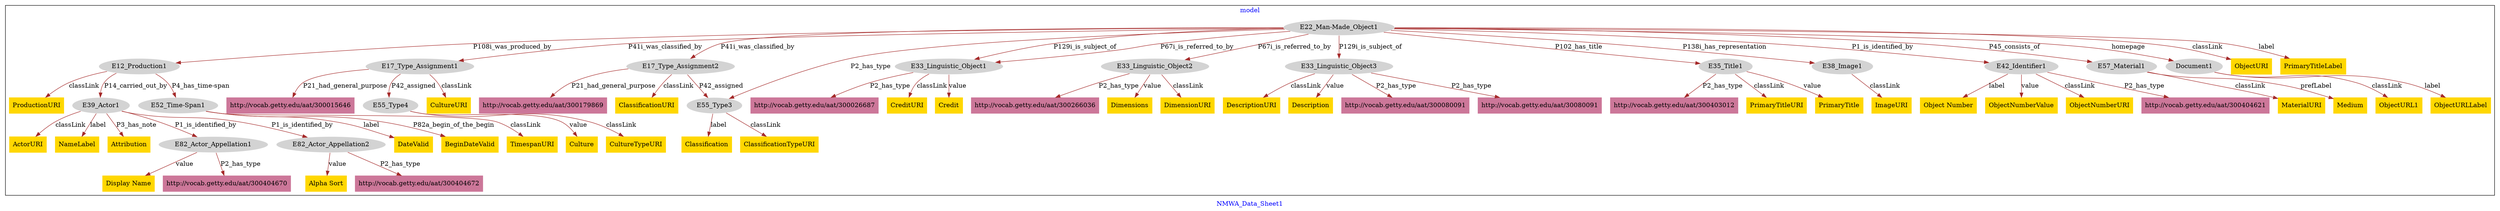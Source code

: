 digraph n0 {
fontcolor="blue"
remincross="true"
label="NMWA_Data_Sheet1"
subgraph cluster {
label="model"
n2[style="filled",color="white",fillcolor="lightgray",label="E12_Production1"];
n3[style="filled",color="white",fillcolor="lightgray",label="E39_Actor1"];
n4[style="filled",color="white",fillcolor="lightgray",label="E52_Time-Span1"];
n5[style="filled",color="white",fillcolor="lightgray",label="E17_Type_Assignment1"];
n6[style="filled",color="white",fillcolor="lightgray",label="E55_Type4"];
n7[style="filled",color="white",fillcolor="lightgray",label="E17_Type_Assignment2"];
n8[style="filled",color="white",fillcolor="lightgray",label="E55_Type3"];
n9[style="filled",color="white",fillcolor="lightgray",label="E22_Man-Made_Object1"];
n10[style="filled",color="white",fillcolor="lightgray",label="E33_Linguistic_Object1"];
n11[style="filled",color="white",fillcolor="lightgray",label="E33_Linguistic_Object2"];
n12[style="filled",color="white",fillcolor="lightgray",label="E33_Linguistic_Object3"];
n13[style="filled",color="white",fillcolor="lightgray",label="E35_Title1"];
n14[style="filled",color="white",fillcolor="lightgray",label="E38_Image1"];
n15[style="filled",color="white",fillcolor="lightgray",label="E42_Identifier1"];
n16[style="filled",color="white",fillcolor="lightgray",label="E57_Material1"];
n17[style="filled",color="white",fillcolor="lightgray",label="Document1"];
n18[style="filled",color="white",fillcolor="lightgray",label="E82_Actor_Appellation1"];
n19[style="filled",color="white",fillcolor="lightgray",label="E82_Actor_Appellation2"];
n20[shape="plaintext",style="filled",fillcolor="gold",label="ActorURI"];
n21[shape="plaintext",style="filled",fillcolor="gold",label="CreditURI"];
n22[shape="plaintext",style="filled",fillcolor="gold",label="Classification"];
n23[shape="plaintext",style="filled",fillcolor="gold",label="Culture"];
n24[shape="plaintext",style="filled",fillcolor="gold",label="Display Name"];
n25[shape="plaintext",style="filled",fillcolor="gold",label="Alpha Sort"];
n26[shape="plaintext",style="filled",fillcolor="gold",label="ImageURI"];
n27[shape="plaintext",style="filled",fillcolor="gold",label="NameLabel"];
n28[shape="plaintext",style="filled",fillcolor="gold",label="ClassificationTypeURI"];
n29[shape="plaintext",style="filled",fillcolor="gold",label="Object Number"];
n30[shape="plaintext",style="filled",fillcolor="gold",label="Credit"];
n31[shape="plaintext",style="filled",fillcolor="gold",label="ClassificationURI"];
n32[shape="plaintext",style="filled",fillcolor="gold",label="DescriptionURI"];
n33[shape="plaintext",style="filled",fillcolor="gold",label="PrimaryTitleURI"];
n34[shape="plaintext",style="filled",fillcolor="gold",label="ObjectURI"];
n35[shape="plaintext",style="filled",fillcolor="gold",label="ObjectNumberValue"];
n36[shape="plaintext",style="filled",fillcolor="gold",label="MaterialURI"];
n37[shape="plaintext",style="filled",fillcolor="gold",label="DateValid"];
n38[shape="plaintext",style="filled",fillcolor="gold",label="BeginDateValid"];
n39[shape="plaintext",style="filled",fillcolor="gold",label="ObjectNumberURI"];
n40[shape="plaintext",style="filled",fillcolor="gold",label="ProductionURI"];
n41[shape="plaintext",style="filled",fillcolor="gold",label="Dimensions"];
n42[shape="plaintext",style="filled",fillcolor="gold",label="Description"];
n43[shape="plaintext",style="filled",fillcolor="gold",label="Medium"];
n44[shape="plaintext",style="filled",fillcolor="gold",label="Attribution"];
n45[shape="plaintext",style="filled",fillcolor="gold",label="CultureURI"];
n46[shape="plaintext",style="filled",fillcolor="gold",label="ObjectURL1"];
n47[shape="plaintext",style="filled",fillcolor="gold",label="CultureTypeURI"];
n48[shape="plaintext",style="filled",fillcolor="gold",label="ObjectURLLabel"];
n49[shape="plaintext",style="filled",fillcolor="gold",label="DimensionURI"];
n50[shape="plaintext",style="filled",fillcolor="gold",label="PrimaryTitle"];
n51[shape="plaintext",style="filled",fillcolor="gold",label="PrimaryTitleLabel"];
n52[shape="plaintext",style="filled",fillcolor="gold",label="TimespanURI"];
n53[shape="plaintext",style="filled",fillcolor="#CC7799",label="http://vocab.getty.edu/aat/300266036"];
n54[shape="plaintext",style="filled",fillcolor="#CC7799",label="http://vocab.getty.edu/aat/300404672"];
n55[shape="plaintext",style="filled",fillcolor="#CC7799",label="http://vocab.getty.edu/aat/300026687"];
n56[shape="plaintext",style="filled",fillcolor="#CC7799",label="http://vocab.getty.edu/aat/300404621"];
n57[shape="plaintext",style="filled",fillcolor="#CC7799",label="http://vocab.getty.edu/aat/300403012"];
n58[shape="plaintext",style="filled",fillcolor="#CC7799",label="http://vocab.getty.edu/aat/300179869"];
n59[shape="plaintext",style="filled",fillcolor="#CC7799",label="http://vocab.getty.edu/aat/300015646"];
n60[shape="plaintext",style="filled",fillcolor="#CC7799",label="http://vocab.getty.edu/aat/300404670"];
n61[shape="plaintext",style="filled",fillcolor="#CC7799",label="http://vocab.getty.edu/aat/300080091"];
n62[shape="plaintext",style="filled",fillcolor="#CC7799",label="http://vocab.getty.edu/aat/30080091"];
}
n2 -> n3[color="brown",fontcolor="black",label="P14_carried_out_by"]
n2 -> n4[color="brown",fontcolor="black",label="P4_has_time-span"]
n5 -> n6[color="brown",fontcolor="black",label="P42_assigned"]
n7 -> n8[color="brown",fontcolor="black",label="P42_assigned"]
n9 -> n2[color="brown",fontcolor="black",label="P108i_was_produced_by"]
n9 -> n5[color="brown",fontcolor="black",label="P41i_was_classified_by"]
n9 -> n7[color="brown",fontcolor="black",label="P41i_was_classified_by"]
n9 -> n10[color="brown",fontcolor="black",label="P129i_is_subject_of"]
n9 -> n11[color="brown",fontcolor="black",label="P67i_is_referred_to_by"]
n9 -> n12[color="brown",fontcolor="black",label="P129i_is_subject_of"]
n9 -> n13[color="brown",fontcolor="black",label="P102_has_title"]
n9 -> n14[color="brown",fontcolor="black",label="P138i_has_representation"]
n9 -> n15[color="brown",fontcolor="black",label="P1_is_identified_by"]
n9 -> n16[color="brown",fontcolor="black",label="P45_consists_of"]
n9 -> n17[color="brown",fontcolor="black",label="homepage"]
n3 -> n18[color="brown",fontcolor="black",label="P1_is_identified_by"]
n3 -> n19[color="brown",fontcolor="black",label="P1_is_identified_by"]
n3 -> n20[color="brown",fontcolor="black",label="classLink"]
n10 -> n21[color="brown",fontcolor="black",label="classLink"]
n8 -> n22[color="brown",fontcolor="black",label="label"]
n6 -> n23[color="brown",fontcolor="black",label="value"]
n18 -> n24[color="brown",fontcolor="black",label="value"]
n19 -> n25[color="brown",fontcolor="black",label="value"]
n14 -> n26[color="brown",fontcolor="black",label="classLink"]
n3 -> n27[color="brown",fontcolor="black",label="label"]
n8 -> n28[color="brown",fontcolor="black",label="classLink"]
n15 -> n29[color="brown",fontcolor="black",label="label"]
n10 -> n30[color="brown",fontcolor="black",label="value"]
n7 -> n31[color="brown",fontcolor="black",label="classLink"]
n12 -> n32[color="brown",fontcolor="black",label="classLink"]
n13 -> n33[color="brown",fontcolor="black",label="classLink"]
n9 -> n34[color="brown",fontcolor="black",label="classLink"]
n15 -> n35[color="brown",fontcolor="black",label="value"]
n16 -> n36[color="brown",fontcolor="black",label="classLink"]
n4 -> n37[color="brown",fontcolor="black",label="label"]
n4 -> n38[color="brown",fontcolor="black",label="P82a_begin_of_the_begin"]
n15 -> n39[color="brown",fontcolor="black",label="classLink"]
n2 -> n40[color="brown",fontcolor="black",label="classLink"]
n11 -> n41[color="brown",fontcolor="black",label="value"]
n12 -> n42[color="brown",fontcolor="black",label="value"]
n16 -> n43[color="brown",fontcolor="black",label="prefLabel"]
n3 -> n44[color="brown",fontcolor="black",label="P3_has_note"]
n5 -> n45[color="brown",fontcolor="black",label="classLink"]
n17 -> n46[color="brown",fontcolor="black",label="classLink"]
n6 -> n47[color="brown",fontcolor="black",label="classLink"]
n17 -> n48[color="brown",fontcolor="black",label="label"]
n11 -> n49[color="brown",fontcolor="black",label="classLink"]
n13 -> n50[color="brown",fontcolor="black",label="value"]
n9 -> n51[color="brown",fontcolor="black",label="label"]
n4 -> n52[color="brown",fontcolor="black",label="classLink"]
n11 -> n53[color="brown",fontcolor="black",label="P2_has_type"]
n19 -> n54[color="brown",fontcolor="black",label="P2_has_type"]
n10 -> n55[color="brown",fontcolor="black",label="P2_has_type"]
n15 -> n56[color="brown",fontcolor="black",label="P2_has_type"]
n9 -> n10[color="brown",fontcolor="black",label="P67i_is_referred_to_by"]
n13 -> n57[color="brown",fontcolor="black",label="P2_has_type"]
n7 -> n58[color="brown",fontcolor="black",label="P21_had_general_purpose"]
n5 -> n59[color="brown",fontcolor="black",label="P21_had_general_purpose"]
n18 -> n60[color="brown",fontcolor="black",label="P2_has_type"]
n12 -> n61[color="brown",fontcolor="black",label="P2_has_type"]
n9 -> n8[color="brown",fontcolor="black",label="P2_has_type"]
n12 -> n62[color="brown",fontcolor="black",label="P2_has_type"]
}
